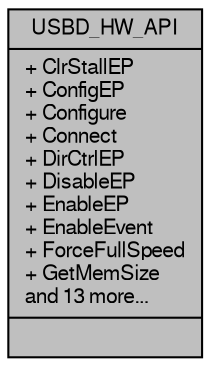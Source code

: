 digraph "USBD_HW_API"
{
  edge [fontname="FreeSans",fontsize="10",labelfontname="FreeSans",labelfontsize="10"];
  node [fontname="FreeSans",fontsize="10",shape=record];
  Node1 [label="{USBD_HW_API\n|+ ClrStallEP\l+ ConfigEP\l+ Configure\l+ Connect\l+ DirCtrlEP\l+ DisableEP\l+ EnableEP\l+ EnableEvent\l+ ForceFullSpeed\l+ GetMemSize\land 13 more...\l|}",height=0.2,width=0.4,color="black", fillcolor="grey75", style="filled", fontcolor="black"];
}

